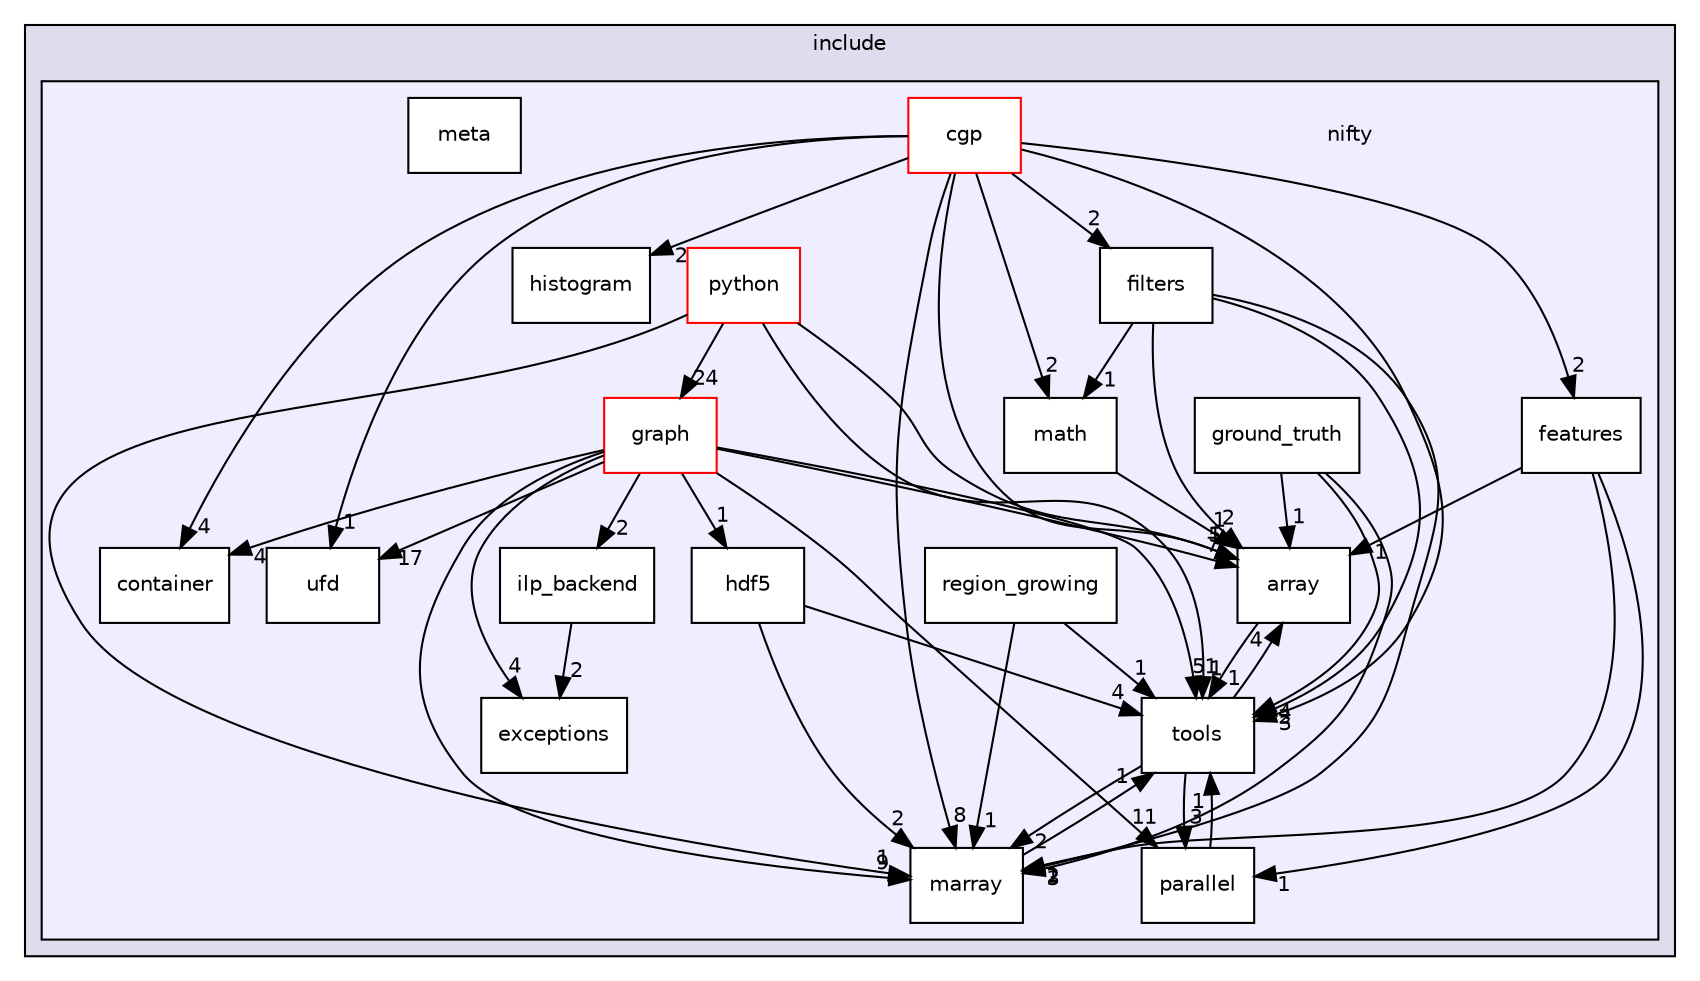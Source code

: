 digraph "/home/tbeier/src/nifty/include/nifty" {
  compound=true
  node [ fontsize="10", fontname="Helvetica"];
  edge [ labelfontsize="10", labelfontname="Helvetica"];
  subgraph clusterdir_14453d0877853143a7cb97dcd81a86cc {
    graph [ bgcolor="#ddddee", pencolor="black", label="include" fontname="Helvetica", fontsize="10", URL="dir_14453d0877853143a7cb97dcd81a86cc.html"]
  subgraph clusterdir_7bdd7effb88beef2660912af17dcb9d6 {
    graph [ bgcolor="#eeeeff", pencolor="black", label="" URL="dir_7bdd7effb88beef2660912af17dcb9d6.html"];
    dir_7bdd7effb88beef2660912af17dcb9d6 [shape=plaintext label="nifty"];
    dir_a22bb1530892e4738b3677e9e7907ab8 [shape=box label="array" color="black" fillcolor="white" style="filled" URL="dir_a22bb1530892e4738b3677e9e7907ab8.html"];
    dir_776ef59ab7360465575c1e7d85e35d00 [shape=box label="cgp" color="red" fillcolor="white" style="filled" URL="dir_776ef59ab7360465575c1e7d85e35d00.html"];
    dir_17f499c2f294a99c0e56203d95f57e32 [shape=box label="container" color="black" fillcolor="white" style="filled" URL="dir_17f499c2f294a99c0e56203d95f57e32.html"];
    dir_d52b0f3ca3d87fdaeedfe97248907c5c [shape=box label="exceptions" color="black" fillcolor="white" style="filled" URL="dir_d52b0f3ca3d87fdaeedfe97248907c5c.html"];
    dir_be44008cf59a73567f50ffda90511f6b [shape=box label="features" color="black" fillcolor="white" style="filled" URL="dir_be44008cf59a73567f50ffda90511f6b.html"];
    dir_4c4c2dcadb5435a6aa4b29ca79e7ea64 [shape=box label="filters" color="black" fillcolor="white" style="filled" URL="dir_4c4c2dcadb5435a6aa4b29ca79e7ea64.html"];
    dir_97733e685c53c2f7d0cfad6459fbedee [shape=box label="graph" color="red" fillcolor="white" style="filled" URL="dir_97733e685c53c2f7d0cfad6459fbedee.html"];
    dir_6771ad327e22a51cda006a02a6d66463 [shape=box label="ground_truth" color="black" fillcolor="white" style="filled" URL="dir_6771ad327e22a51cda006a02a6d66463.html"];
    dir_a5805c09741c72075d0cbb87a1fc4308 [shape=box label="hdf5" color="black" fillcolor="white" style="filled" URL="dir_a5805c09741c72075d0cbb87a1fc4308.html"];
    dir_88fae415f4182f41655f4ac696162ae0 [shape=box label="histogram" color="black" fillcolor="white" style="filled" URL="dir_88fae415f4182f41655f4ac696162ae0.html"];
    dir_f1b53d3d8940b23dae94e6bd6df16957 [shape=box label="ilp_backend" color="black" fillcolor="white" style="filled" URL="dir_f1b53d3d8940b23dae94e6bd6df16957.html"];
    dir_c3672bffa74d8c5772db4d4fa143fc52 [shape=box label="marray" color="black" fillcolor="white" style="filled" URL="dir_c3672bffa74d8c5772db4d4fa143fc52.html"];
    dir_84322d5599d8c151d46c915b5032984a [shape=box label="math" color="black" fillcolor="white" style="filled" URL="dir_84322d5599d8c151d46c915b5032984a.html"];
    dir_7cf6cd49f34092c5ad01dff6d96d51b7 [shape=box label="meta" color="black" fillcolor="white" style="filled" URL="dir_7cf6cd49f34092c5ad01dff6d96d51b7.html"];
    dir_caeeccf02b448f463ccc8270b8548099 [shape=box label="parallel" color="black" fillcolor="white" style="filled" URL="dir_caeeccf02b448f463ccc8270b8548099.html"];
    dir_cde87ff3f0621c6eb086168e89ee3846 [shape=box label="python" color="red" fillcolor="white" style="filled" URL="dir_cde87ff3f0621c6eb086168e89ee3846.html"];
    dir_3fa3a03b8c8ef11f57ff25da246cb152 [shape=box label="region_growing" color="black" fillcolor="white" style="filled" URL="dir_3fa3a03b8c8ef11f57ff25da246cb152.html"];
    dir_696766375fbed7c9f8dc2e8fc7640177 [shape=box label="tools" color="black" fillcolor="white" style="filled" URL="dir_696766375fbed7c9f8dc2e8fc7640177.html"];
    dir_ec4bd4b708eedc2383b6d3c075e4238c [shape=box label="ufd" color="black" fillcolor="white" style="filled" URL="dir_ec4bd4b708eedc2383b6d3c075e4238c.html"];
  }
  }
  dir_4c4c2dcadb5435a6aa4b29ca79e7ea64->dir_a22bb1530892e4738b3677e9e7907ab8 [headlabel="2", labeldistance=1.5 headhref="dir_000010_000004.html"];
  dir_4c4c2dcadb5435a6aa4b29ca79e7ea64->dir_84322d5599d8c151d46c915b5032984a [headlabel="1", labeldistance=1.5 headhref="dir_000010_000039.html"];
  dir_4c4c2dcadb5435a6aa4b29ca79e7ea64->dir_c3672bffa74d8c5772db4d4fa143fc52 [headlabel="2", labeldistance=1.5 headhref="dir_000010_000038.html"];
  dir_4c4c2dcadb5435a6aa4b29ca79e7ea64->dir_696766375fbed7c9f8dc2e8fc7640177 [headlabel="2", labeldistance=1.5 headhref="dir_000010_000045.html"];
  dir_3fa3a03b8c8ef11f57ff25da246cb152->dir_c3672bffa74d8c5772db4d4fa143fc52 [headlabel="1", labeldistance=1.5 headhref="dir_000044_000038.html"];
  dir_3fa3a03b8c8ef11f57ff25da246cb152->dir_696766375fbed7c9f8dc2e8fc7640177 [headlabel="1", labeldistance=1.5 headhref="dir_000044_000045.html"];
  dir_a22bb1530892e4738b3677e9e7907ab8->dir_696766375fbed7c9f8dc2e8fc7640177 [headlabel="1", labeldistance=1.5 headhref="dir_000004_000045.html"];
  dir_97733e685c53c2f7d0cfad6459fbedee->dir_ec4bd4b708eedc2383b6d3c075e4238c [headlabel="17", labeldistance=1.5 headhref="dir_000011_000046.html"];
  dir_97733e685c53c2f7d0cfad6459fbedee->dir_a22bb1530892e4738b3677e9e7907ab8 [headlabel="7", labeldistance=1.5 headhref="dir_000011_000004.html"];
  dir_97733e685c53c2f7d0cfad6459fbedee->dir_17f499c2f294a99c0e56203d95f57e32 [headlabel="4", labeldistance=1.5 headhref="dir_000011_000007.html"];
  dir_97733e685c53c2f7d0cfad6459fbedee->dir_a5805c09741c72075d0cbb87a1fc4308 [headlabel="1", labeldistance=1.5 headhref="dir_000011_000035.html"];
  dir_97733e685c53c2f7d0cfad6459fbedee->dir_d52b0f3ca3d87fdaeedfe97248907c5c [headlabel="4", labeldistance=1.5 headhref="dir_000011_000008.html"];
  dir_97733e685c53c2f7d0cfad6459fbedee->dir_f1b53d3d8940b23dae94e6bd6df16957 [headlabel="2", labeldistance=1.5 headhref="dir_000011_000037.html"];
  dir_97733e685c53c2f7d0cfad6459fbedee->dir_caeeccf02b448f463ccc8270b8548099 [headlabel="11", labeldistance=1.5 headhref="dir_000011_000041.html"];
  dir_97733e685c53c2f7d0cfad6459fbedee->dir_c3672bffa74d8c5772db4d4fa143fc52 [headlabel="9", labeldistance=1.5 headhref="dir_000011_000038.html"];
  dir_97733e685c53c2f7d0cfad6459fbedee->dir_696766375fbed7c9f8dc2e8fc7640177 [headlabel="51", labeldistance=1.5 headhref="dir_000011_000045.html"];
  dir_a5805c09741c72075d0cbb87a1fc4308->dir_c3672bffa74d8c5772db4d4fa143fc52 [headlabel="2", labeldistance=1.5 headhref="dir_000035_000038.html"];
  dir_a5805c09741c72075d0cbb87a1fc4308->dir_696766375fbed7c9f8dc2e8fc7640177 [headlabel="4", labeldistance=1.5 headhref="dir_000035_000045.html"];
  dir_84322d5599d8c151d46c915b5032984a->dir_a22bb1530892e4738b3677e9e7907ab8 [headlabel="1", labeldistance=1.5 headhref="dir_000039_000004.html"];
  dir_cde87ff3f0621c6eb086168e89ee3846->dir_a22bb1530892e4738b3677e9e7907ab8 [headlabel="1", labeldistance=1.5 headhref="dir_000015_000004.html"];
  dir_cde87ff3f0621c6eb086168e89ee3846->dir_97733e685c53c2f7d0cfad6459fbedee [headlabel="24", labeldistance=1.5 headhref="dir_000015_000011.html"];
  dir_cde87ff3f0621c6eb086168e89ee3846->dir_c3672bffa74d8c5772db4d4fa143fc52 [headlabel="1", labeldistance=1.5 headhref="dir_000015_000038.html"];
  dir_cde87ff3f0621c6eb086168e89ee3846->dir_696766375fbed7c9f8dc2e8fc7640177 [headlabel="1", labeldistance=1.5 headhref="dir_000015_000045.html"];
  dir_be44008cf59a73567f50ffda90511f6b->dir_a22bb1530892e4738b3677e9e7907ab8 [headlabel="1", labeldistance=1.5 headhref="dir_000009_000004.html"];
  dir_be44008cf59a73567f50ffda90511f6b->dir_caeeccf02b448f463ccc8270b8548099 [headlabel="1", labeldistance=1.5 headhref="dir_000009_000041.html"];
  dir_be44008cf59a73567f50ffda90511f6b->dir_c3672bffa74d8c5772db4d4fa143fc52 [headlabel="1", labeldistance=1.5 headhref="dir_000009_000038.html"];
  dir_f1b53d3d8940b23dae94e6bd6df16957->dir_d52b0f3ca3d87fdaeedfe97248907c5c [headlabel="2", labeldistance=1.5 headhref="dir_000037_000008.html"];
  dir_6771ad327e22a51cda006a02a6d66463->dir_a22bb1530892e4738b3677e9e7907ab8 [headlabel="1", labeldistance=1.5 headhref="dir_000034_000004.html"];
  dir_6771ad327e22a51cda006a02a6d66463->dir_c3672bffa74d8c5772db4d4fa143fc52 [headlabel="3", labeldistance=1.5 headhref="dir_000034_000038.html"];
  dir_6771ad327e22a51cda006a02a6d66463->dir_696766375fbed7c9f8dc2e8fc7640177 [headlabel="4", labeldistance=1.5 headhref="dir_000034_000045.html"];
  dir_caeeccf02b448f463ccc8270b8548099->dir_696766375fbed7c9f8dc2e8fc7640177 [headlabel="1", labeldistance=1.5 headhref="dir_000041_000045.html"];
  dir_c3672bffa74d8c5772db4d4fa143fc52->dir_696766375fbed7c9f8dc2e8fc7640177 [headlabel="1", labeldistance=1.5 headhref="dir_000038_000045.html"];
  dir_696766375fbed7c9f8dc2e8fc7640177->dir_a22bb1530892e4738b3677e9e7907ab8 [headlabel="4", labeldistance=1.5 headhref="dir_000045_000004.html"];
  dir_696766375fbed7c9f8dc2e8fc7640177->dir_caeeccf02b448f463ccc8270b8548099 [headlabel="3", labeldistance=1.5 headhref="dir_000045_000041.html"];
  dir_696766375fbed7c9f8dc2e8fc7640177->dir_c3672bffa74d8c5772db4d4fa143fc52 [headlabel="2", labeldistance=1.5 headhref="dir_000045_000038.html"];
  dir_776ef59ab7360465575c1e7d85e35d00->dir_ec4bd4b708eedc2383b6d3c075e4238c [headlabel="1", labeldistance=1.5 headhref="dir_000005_000046.html"];
  dir_776ef59ab7360465575c1e7d85e35d00->dir_4c4c2dcadb5435a6aa4b29ca79e7ea64 [headlabel="2", labeldistance=1.5 headhref="dir_000005_000010.html"];
  dir_776ef59ab7360465575c1e7d85e35d00->dir_a22bb1530892e4738b3677e9e7907ab8 [headlabel="5", labeldistance=1.5 headhref="dir_000005_000004.html"];
  dir_776ef59ab7360465575c1e7d85e35d00->dir_17f499c2f294a99c0e56203d95f57e32 [headlabel="4", labeldistance=1.5 headhref="dir_000005_000007.html"];
  dir_776ef59ab7360465575c1e7d85e35d00->dir_84322d5599d8c151d46c915b5032984a [headlabel="2", labeldistance=1.5 headhref="dir_000005_000039.html"];
  dir_776ef59ab7360465575c1e7d85e35d00->dir_be44008cf59a73567f50ffda90511f6b [headlabel="2", labeldistance=1.5 headhref="dir_000005_000009.html"];
  dir_776ef59ab7360465575c1e7d85e35d00->dir_88fae415f4182f41655f4ac696162ae0 [headlabel="2", labeldistance=1.5 headhref="dir_000005_000036.html"];
  dir_776ef59ab7360465575c1e7d85e35d00->dir_c3672bffa74d8c5772db4d4fa143fc52 [headlabel="8", labeldistance=1.5 headhref="dir_000005_000038.html"];
  dir_776ef59ab7360465575c1e7d85e35d00->dir_696766375fbed7c9f8dc2e8fc7640177 [headlabel="3", labeldistance=1.5 headhref="dir_000005_000045.html"];
}
